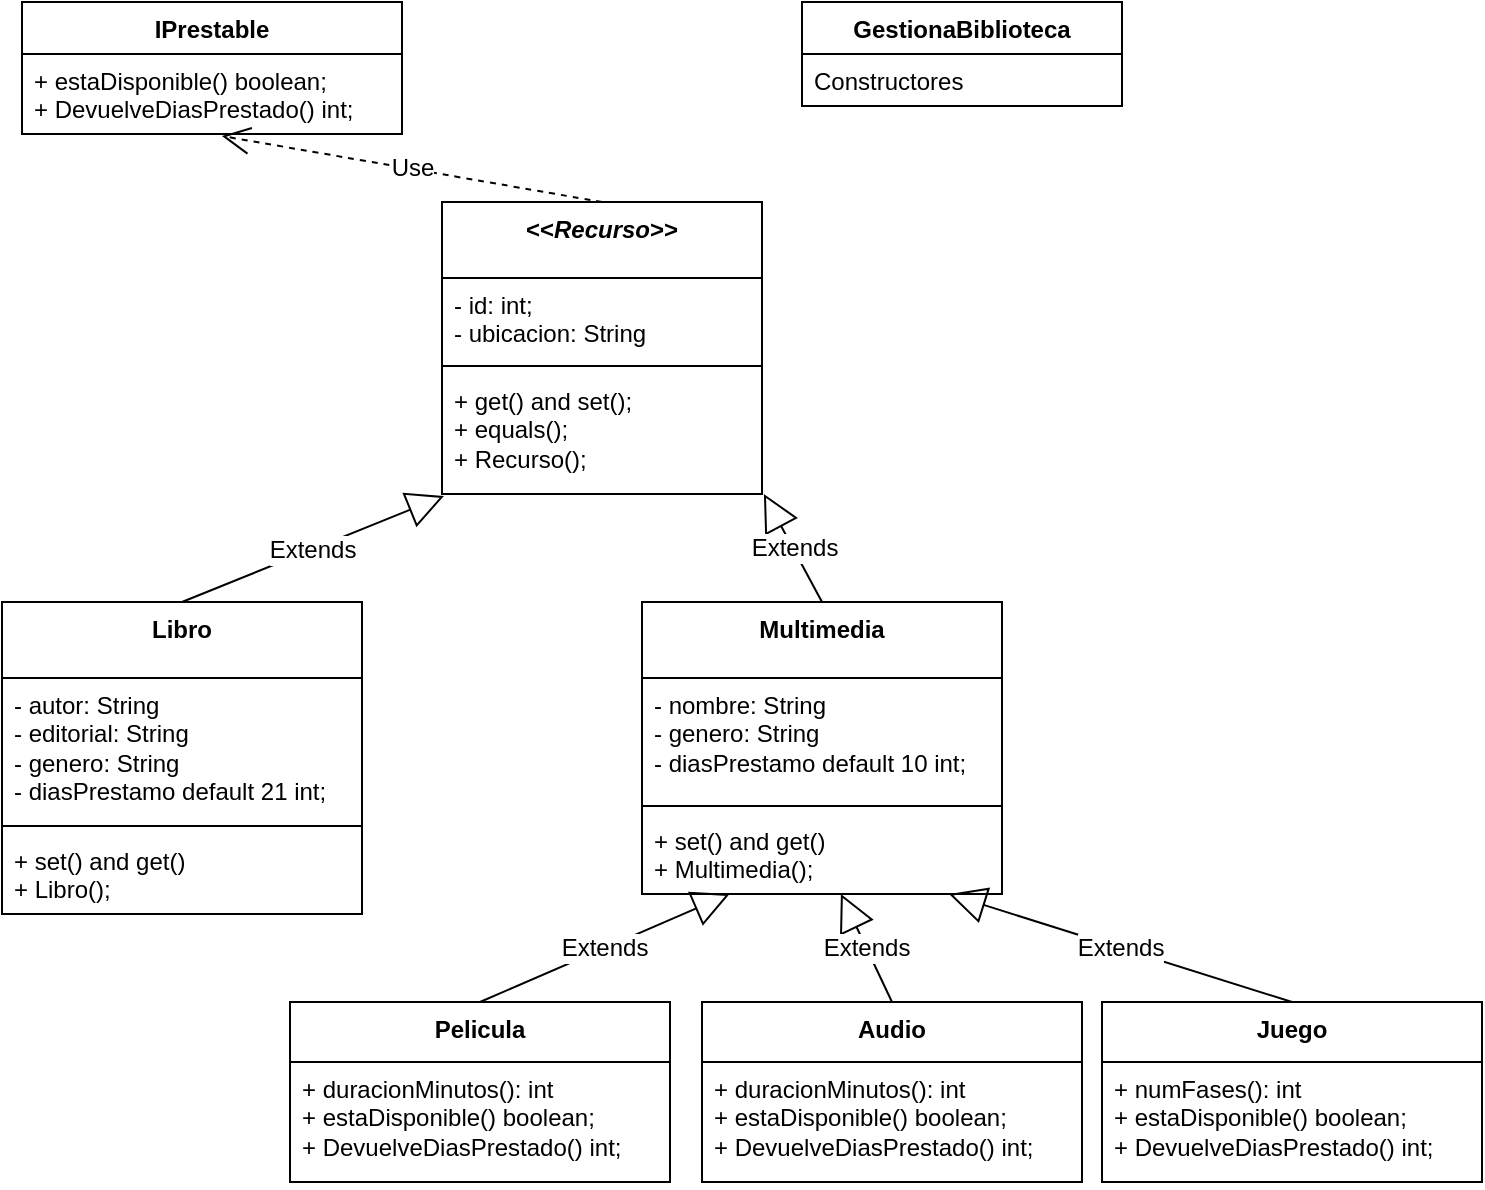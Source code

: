 <mxfile version="26.1.0">
  <diagram name="Página-1" id="Od9XOjwpUgwiDe4lV0Jp">
    <mxGraphModel dx="712" dy="787" grid="1" gridSize="10" guides="1" tooltips="1" connect="1" arrows="1" fold="1" page="1" pageScale="1" pageWidth="827" pageHeight="1169" math="0" shadow="0">
      <root>
        <mxCell id="0" />
        <mxCell id="1" parent="0" />
        <mxCell id="T48pRYuKinTxPR9l6l49-1" value="GestionaBiblioteca" style="swimlane;fontStyle=1;align=center;verticalAlign=top;childLayout=stackLayout;horizontal=1;startSize=26;horizontalStack=0;resizeParent=1;resizeParentMax=0;resizeLast=0;collapsible=1;marginBottom=0;whiteSpace=wrap;html=1;" vertex="1" parent="1">
          <mxGeometry x="480" y="20" width="160" height="52" as="geometry" />
        </mxCell>
        <mxCell id="T48pRYuKinTxPR9l6l49-2" value="Constructores" style="text;strokeColor=none;fillColor=none;align=left;verticalAlign=top;spacingLeft=4;spacingRight=4;overflow=hidden;rotatable=0;points=[[0,0.5],[1,0.5]];portConstraint=eastwest;whiteSpace=wrap;html=1;" vertex="1" parent="T48pRYuKinTxPR9l6l49-1">
          <mxGeometry y="26" width="160" height="26" as="geometry" />
        </mxCell>
        <mxCell id="T48pRYuKinTxPR9l6l49-5" value="IPrestable" style="swimlane;fontStyle=1;align=center;verticalAlign=top;childLayout=stackLayout;horizontal=1;startSize=26;horizontalStack=0;resizeParent=1;resizeParentMax=0;resizeLast=0;collapsible=1;marginBottom=0;whiteSpace=wrap;html=1;autosize=1;" vertex="1" parent="1">
          <mxGeometry x="90" y="20" width="190" height="66" as="geometry" />
        </mxCell>
        <mxCell id="T48pRYuKinTxPR9l6l49-8" value="+ estaDisponible() boolean;&lt;div&gt;+ DevuelveDiasPrestado() int;&lt;/div&gt;" style="text;strokeColor=none;fillColor=none;align=left;verticalAlign=top;spacingLeft=4;spacingRight=4;overflow=hidden;rotatable=0;points=[[0,0.5],[1,0.5]];portConstraint=eastwest;whiteSpace=wrap;html=1;autosize=1;" vertex="1" parent="T48pRYuKinTxPR9l6l49-5">
          <mxGeometry y="26" width="190" height="40" as="geometry" />
        </mxCell>
        <mxCell id="T48pRYuKinTxPR9l6l49-9" value="Libro" style="swimlane;fontStyle=1;align=center;verticalAlign=top;childLayout=stackLayout;horizontal=1;startSize=38;horizontalStack=0;resizeParent=1;resizeParentMax=0;resizeLast=0;collapsible=1;marginBottom=0;whiteSpace=wrap;html=1;autosize=1;" vertex="1" parent="1">
          <mxGeometry x="80" y="320" width="180" height="156" as="geometry" />
        </mxCell>
        <mxCell id="T48pRYuKinTxPR9l6l49-10" value="- autor: String&lt;div&gt;- editorial: String&lt;/div&gt;&lt;div&gt;- genero: String&lt;/div&gt;&lt;div&gt;- diasPrestamo default 21 int;&lt;/div&gt;" style="text;strokeColor=none;fillColor=none;align=left;verticalAlign=top;spacingLeft=4;spacingRight=4;overflow=hidden;rotatable=0;points=[[0,0.5],[1,0.5]];portConstraint=eastwest;whiteSpace=wrap;html=1;autosize=1;" vertex="1" parent="T48pRYuKinTxPR9l6l49-9">
          <mxGeometry y="38" width="180" height="70" as="geometry" />
        </mxCell>
        <mxCell id="T48pRYuKinTxPR9l6l49-11" value="" style="line;strokeWidth=1;fillColor=none;align=left;verticalAlign=middle;spacingTop=-1;spacingLeft=3;spacingRight=3;rotatable=0;labelPosition=right;points=[];portConstraint=eastwest;strokeColor=inherit;autosize=1;" vertex="1" parent="T48pRYuKinTxPR9l6l49-9">
          <mxGeometry y="108" width="180" height="8" as="geometry" />
        </mxCell>
        <mxCell id="T48pRYuKinTxPR9l6l49-12" value="+ set() and get()&lt;div&gt;+ Libro();&lt;/div&gt;" style="text;strokeColor=none;fillColor=none;align=left;verticalAlign=top;spacingLeft=4;spacingRight=4;overflow=hidden;rotatable=0;points=[[0,0.5],[1,0.5]];portConstraint=eastwest;whiteSpace=wrap;html=1;autosize=1;" vertex="1" parent="T48pRYuKinTxPR9l6l49-9">
          <mxGeometry y="116" width="180" height="40" as="geometry" />
        </mxCell>
        <mxCell id="T48pRYuKinTxPR9l6l49-13" value="&amp;lt;&amp;lt;&lt;i&gt;Recurso&lt;/i&gt;&amp;gt;&amp;gt;" style="swimlane;fontStyle=1;align=center;verticalAlign=top;childLayout=stackLayout;horizontal=1;startSize=38;horizontalStack=0;resizeParent=1;resizeParentMax=0;resizeLast=0;collapsible=1;marginBottom=0;whiteSpace=wrap;html=1;autosize=1;" vertex="1" parent="1">
          <mxGeometry x="300" y="120" width="160" height="146" as="geometry" />
        </mxCell>
        <mxCell id="T48pRYuKinTxPR9l6l49-14" value="- id: int;&lt;div&gt;- ubicacion: String&lt;/div&gt;" style="text;strokeColor=none;fillColor=none;align=left;verticalAlign=top;spacingLeft=4;spacingRight=4;overflow=hidden;rotatable=0;points=[[0,0.5],[1,0.5]];portConstraint=eastwest;whiteSpace=wrap;html=1;autosize=1;" vertex="1" parent="T48pRYuKinTxPR9l6l49-13">
          <mxGeometry y="38" width="160" height="40" as="geometry" />
        </mxCell>
        <mxCell id="T48pRYuKinTxPR9l6l49-15" value="" style="line;strokeWidth=1;fillColor=none;align=left;verticalAlign=middle;spacingTop=-1;spacingLeft=3;spacingRight=3;rotatable=0;labelPosition=right;points=[];portConstraint=eastwest;strokeColor=inherit;autosize=1;" vertex="1" parent="T48pRYuKinTxPR9l6l49-13">
          <mxGeometry y="78" width="160" height="8" as="geometry" />
        </mxCell>
        <mxCell id="T48pRYuKinTxPR9l6l49-16" value="+ get() and set();&lt;div&gt;+ equals();&lt;/div&gt;&lt;div&gt;+ Recurso();&lt;/div&gt;" style="text;strokeColor=none;fillColor=none;align=left;verticalAlign=top;spacingLeft=4;spacingRight=4;overflow=hidden;rotatable=0;points=[[0,0.5],[1,0.5]];portConstraint=eastwest;whiteSpace=wrap;html=1;autosize=1;" vertex="1" parent="T48pRYuKinTxPR9l6l49-13">
          <mxGeometry y="86" width="160" height="60" as="geometry" />
        </mxCell>
        <mxCell id="T48pRYuKinTxPR9l6l49-17" value="Use" style="endArrow=open;endSize=12;dashed=1;html=1;rounded=0;fontSize=12;curved=1;entryX=0.526;entryY=1.025;entryDx=0;entryDy=0;entryPerimeter=0;exitX=0.5;exitY=0;exitDx=0;exitDy=0;" edge="1" parent="1" source="T48pRYuKinTxPR9l6l49-13" target="T48pRYuKinTxPR9l6l49-8">
          <mxGeometry width="160" relative="1" as="geometry">
            <mxPoint x="70" y="160" as="sourcePoint" />
            <mxPoint x="230" y="160" as="targetPoint" />
          </mxGeometry>
        </mxCell>
        <mxCell id="T48pRYuKinTxPR9l6l49-18" value="Multimedia" style="swimlane;fontStyle=1;align=center;verticalAlign=top;childLayout=stackLayout;horizontal=1;startSize=38;horizontalStack=0;resizeParent=1;resizeParentMax=0;resizeLast=0;collapsible=1;marginBottom=0;whiteSpace=wrap;html=1;autosize=1;" vertex="1" parent="1">
          <mxGeometry x="400" y="320" width="180" height="146" as="geometry" />
        </mxCell>
        <mxCell id="T48pRYuKinTxPR9l6l49-19" value="- nombre: String&lt;div&gt;&lt;span style=&quot;background-color: transparent; color: light-dark(rgb(0, 0, 0), rgb(255, 255, 255));&quot;&gt;- genero: String&lt;/span&gt;&lt;/div&gt;&lt;div&gt;- diasPrestamo default 10 int;&lt;/div&gt;" style="text;strokeColor=none;fillColor=none;align=left;verticalAlign=top;spacingLeft=4;spacingRight=4;overflow=hidden;rotatable=0;points=[[0,0.5],[1,0.5]];portConstraint=eastwest;whiteSpace=wrap;html=1;autosize=1;" vertex="1" parent="T48pRYuKinTxPR9l6l49-18">
          <mxGeometry y="38" width="180" height="60" as="geometry" />
        </mxCell>
        <mxCell id="T48pRYuKinTxPR9l6l49-20" value="" style="line;strokeWidth=1;fillColor=none;align=left;verticalAlign=middle;spacingTop=-1;spacingLeft=3;spacingRight=3;rotatable=0;labelPosition=right;points=[];portConstraint=eastwest;strokeColor=inherit;autosize=1;" vertex="1" parent="T48pRYuKinTxPR9l6l49-18">
          <mxGeometry y="98" width="180" height="8" as="geometry" />
        </mxCell>
        <mxCell id="T48pRYuKinTxPR9l6l49-21" value="+ set() and get()&lt;div&gt;+ Multimedia();&lt;/div&gt;" style="text;strokeColor=none;fillColor=none;align=left;verticalAlign=top;spacingLeft=4;spacingRight=4;overflow=hidden;rotatable=0;points=[[0,0.5],[1,0.5]];portConstraint=eastwest;whiteSpace=wrap;html=1;autosize=1;" vertex="1" parent="T48pRYuKinTxPR9l6l49-18">
          <mxGeometry y="106" width="180" height="40" as="geometry" />
        </mxCell>
        <mxCell id="T48pRYuKinTxPR9l6l49-22" value="Pelicula" style="swimlane;fontStyle=1;align=center;verticalAlign=top;childLayout=stackLayout;horizontal=1;startSize=30;horizontalStack=0;resizeParent=1;resizeParentMax=0;resizeLast=0;collapsible=1;marginBottom=0;whiteSpace=wrap;html=1;autosize=1;" vertex="1" parent="1">
          <mxGeometry x="224" y="520" width="190" height="90" as="geometry" />
        </mxCell>
        <mxCell id="T48pRYuKinTxPR9l6l49-25" value="+ duracionMinutos(): int&lt;div&gt;+ estaDisponible() boolean;&lt;div&gt;+ DevuelveDiasPrestado() int;&lt;/div&gt;&lt;/div&gt;" style="text;strokeColor=none;fillColor=none;align=left;verticalAlign=top;spacingLeft=4;spacingRight=4;overflow=hidden;rotatable=0;points=[[0,0.5],[1,0.5]];portConstraint=eastwest;whiteSpace=wrap;html=1;autosize=1;" vertex="1" parent="T48pRYuKinTxPR9l6l49-22">
          <mxGeometry y="30" width="190" height="60" as="geometry" />
        </mxCell>
        <mxCell id="T48pRYuKinTxPR9l6l49-26" value="Audio" style="swimlane;fontStyle=1;align=center;verticalAlign=top;childLayout=stackLayout;horizontal=1;startSize=30;horizontalStack=0;resizeParent=1;resizeParentMax=0;resizeLast=0;collapsible=1;marginBottom=0;whiteSpace=wrap;html=1;autosize=1;" vertex="1" parent="1">
          <mxGeometry x="430" y="520" width="190" height="90" as="geometry" />
        </mxCell>
        <mxCell id="T48pRYuKinTxPR9l6l49-29" value="+ duracionMinutos(): int&lt;div&gt;+ estaDisponible() boolean;&lt;div&gt;+ DevuelveDiasPrestado() int;&lt;/div&gt;&lt;/div&gt;" style="text;strokeColor=none;fillColor=none;align=left;verticalAlign=top;spacingLeft=4;spacingRight=4;overflow=hidden;rotatable=0;points=[[0,0.5],[1,0.5]];portConstraint=eastwest;whiteSpace=wrap;html=1;autosize=1;" vertex="1" parent="T48pRYuKinTxPR9l6l49-26">
          <mxGeometry y="30" width="190" height="60" as="geometry" />
        </mxCell>
        <mxCell id="T48pRYuKinTxPR9l6l49-30" value="Juego" style="swimlane;fontStyle=1;align=center;verticalAlign=top;childLayout=stackLayout;horizontal=1;startSize=30;horizontalStack=0;resizeParent=1;resizeParentMax=0;resizeLast=0;collapsible=1;marginBottom=0;whiteSpace=wrap;html=1;autosize=1;" vertex="1" parent="1">
          <mxGeometry x="630" y="520" width="190" height="90" as="geometry" />
        </mxCell>
        <mxCell id="T48pRYuKinTxPR9l6l49-31" value="+ numFases(): int&lt;div&gt;+ estaDisponible() boolean;&lt;div&gt;+ DevuelveDiasPrestado() int;&lt;/div&gt;&lt;/div&gt;" style="text;strokeColor=none;fillColor=none;align=left;verticalAlign=top;spacingLeft=4;spacingRight=4;overflow=hidden;rotatable=0;points=[[0,0.5],[1,0.5]];portConstraint=eastwest;whiteSpace=wrap;html=1;autosize=1;" vertex="1" parent="T48pRYuKinTxPR9l6l49-30">
          <mxGeometry y="30" width="190" height="60" as="geometry" />
        </mxCell>
        <mxCell id="T48pRYuKinTxPR9l6l49-32" value="Extends" style="endArrow=block;endSize=16;endFill=0;html=1;rounded=0;fontSize=12;curved=1;exitX=0.5;exitY=0;exitDx=0;exitDy=0;entryX=0.006;entryY=1.017;entryDx=0;entryDy=0;entryPerimeter=0;" edge="1" parent="1" source="T48pRYuKinTxPR9l6l49-9" target="T48pRYuKinTxPR9l6l49-16">
          <mxGeometry width="160" relative="1" as="geometry">
            <mxPoint x="250" y="300" as="sourcePoint" />
            <mxPoint x="410" y="300" as="targetPoint" />
          </mxGeometry>
        </mxCell>
        <mxCell id="T48pRYuKinTxPR9l6l49-33" value="Extends" style="endArrow=block;endSize=16;endFill=0;html=1;rounded=0;fontSize=12;curved=1;exitX=0.5;exitY=0;exitDx=0;exitDy=0;entryX=1.006;entryY=1;entryDx=0;entryDy=0;entryPerimeter=0;" edge="1" parent="1" source="T48pRYuKinTxPR9l6l49-18" target="T48pRYuKinTxPR9l6l49-16">
          <mxGeometry width="160" relative="1" as="geometry">
            <mxPoint x="240" y="330" as="sourcePoint" />
            <mxPoint x="311" y="277" as="targetPoint" />
          </mxGeometry>
        </mxCell>
        <mxCell id="T48pRYuKinTxPR9l6l49-34" value="Extends" style="endArrow=block;endSize=16;endFill=0;html=1;rounded=0;fontSize=12;curved=1;exitX=0.5;exitY=0;exitDx=0;exitDy=0;" edge="1" parent="1" source="T48pRYuKinTxPR9l6l49-22" target="T48pRYuKinTxPR9l6l49-21">
          <mxGeometry width="160" relative="1" as="geometry">
            <mxPoint x="540" y="330" as="sourcePoint" />
            <mxPoint x="471" y="276" as="targetPoint" />
          </mxGeometry>
        </mxCell>
        <mxCell id="T48pRYuKinTxPR9l6l49-35" value="Extends" style="endArrow=block;endSize=16;endFill=0;html=1;rounded=0;fontSize=12;curved=1;exitX=0.5;exitY=0;exitDx=0;exitDy=0;" edge="1" parent="1" source="T48pRYuKinTxPR9l6l49-26" target="T48pRYuKinTxPR9l6l49-21">
          <mxGeometry width="160" relative="1" as="geometry">
            <mxPoint x="380" y="530" as="sourcePoint" />
            <mxPoint x="497" y="476" as="targetPoint" />
          </mxGeometry>
        </mxCell>
        <mxCell id="T48pRYuKinTxPR9l6l49-36" value="Extends" style="endArrow=block;endSize=16;endFill=0;html=1;rounded=0;fontSize=12;curved=1;exitX=0.5;exitY=0;exitDx=0;exitDy=0;" edge="1" parent="1" source="T48pRYuKinTxPR9l6l49-30" target="T48pRYuKinTxPR9l6l49-21">
          <mxGeometry width="160" relative="1" as="geometry">
            <mxPoint x="390" y="540" as="sourcePoint" />
            <mxPoint x="507" y="486" as="targetPoint" />
          </mxGeometry>
        </mxCell>
      </root>
    </mxGraphModel>
  </diagram>
</mxfile>
